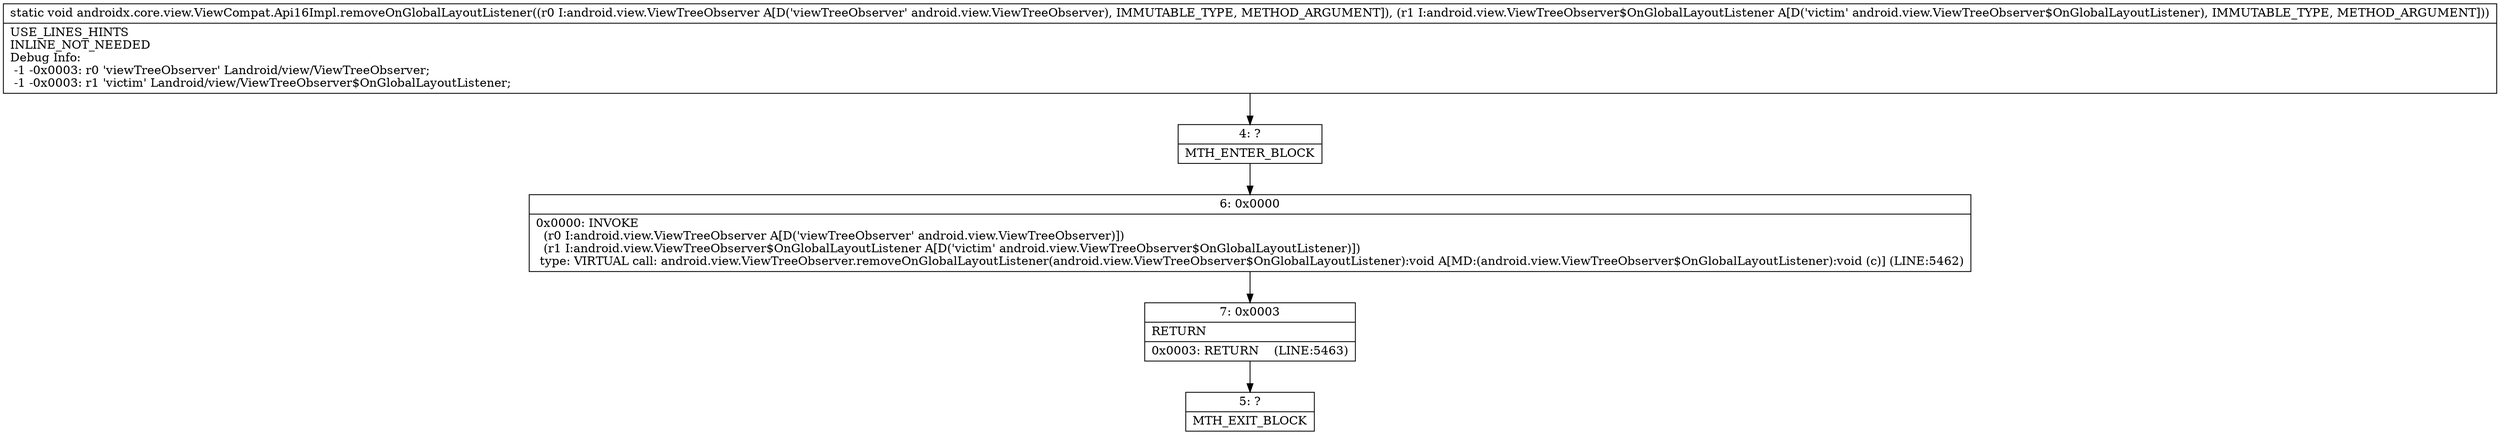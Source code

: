 digraph "CFG forandroidx.core.view.ViewCompat.Api16Impl.removeOnGlobalLayoutListener(Landroid\/view\/ViewTreeObserver;Landroid\/view\/ViewTreeObserver$OnGlobalLayoutListener;)V" {
Node_4 [shape=record,label="{4\:\ ?|MTH_ENTER_BLOCK\l}"];
Node_6 [shape=record,label="{6\:\ 0x0000|0x0000: INVOKE  \l  (r0 I:android.view.ViewTreeObserver A[D('viewTreeObserver' android.view.ViewTreeObserver)])\l  (r1 I:android.view.ViewTreeObserver$OnGlobalLayoutListener A[D('victim' android.view.ViewTreeObserver$OnGlobalLayoutListener)])\l type: VIRTUAL call: android.view.ViewTreeObserver.removeOnGlobalLayoutListener(android.view.ViewTreeObserver$OnGlobalLayoutListener):void A[MD:(android.view.ViewTreeObserver$OnGlobalLayoutListener):void (c)] (LINE:5462)\l}"];
Node_7 [shape=record,label="{7\:\ 0x0003|RETURN\l|0x0003: RETURN    (LINE:5463)\l}"];
Node_5 [shape=record,label="{5\:\ ?|MTH_EXIT_BLOCK\l}"];
MethodNode[shape=record,label="{static void androidx.core.view.ViewCompat.Api16Impl.removeOnGlobalLayoutListener((r0 I:android.view.ViewTreeObserver A[D('viewTreeObserver' android.view.ViewTreeObserver), IMMUTABLE_TYPE, METHOD_ARGUMENT]), (r1 I:android.view.ViewTreeObserver$OnGlobalLayoutListener A[D('victim' android.view.ViewTreeObserver$OnGlobalLayoutListener), IMMUTABLE_TYPE, METHOD_ARGUMENT]))  | USE_LINES_HINTS\lINLINE_NOT_NEEDED\lDebug Info:\l  \-1 \-0x0003: r0 'viewTreeObserver' Landroid\/view\/ViewTreeObserver;\l  \-1 \-0x0003: r1 'victim' Landroid\/view\/ViewTreeObserver$OnGlobalLayoutListener;\l}"];
MethodNode -> Node_4;Node_4 -> Node_6;
Node_6 -> Node_7;
Node_7 -> Node_5;
}

